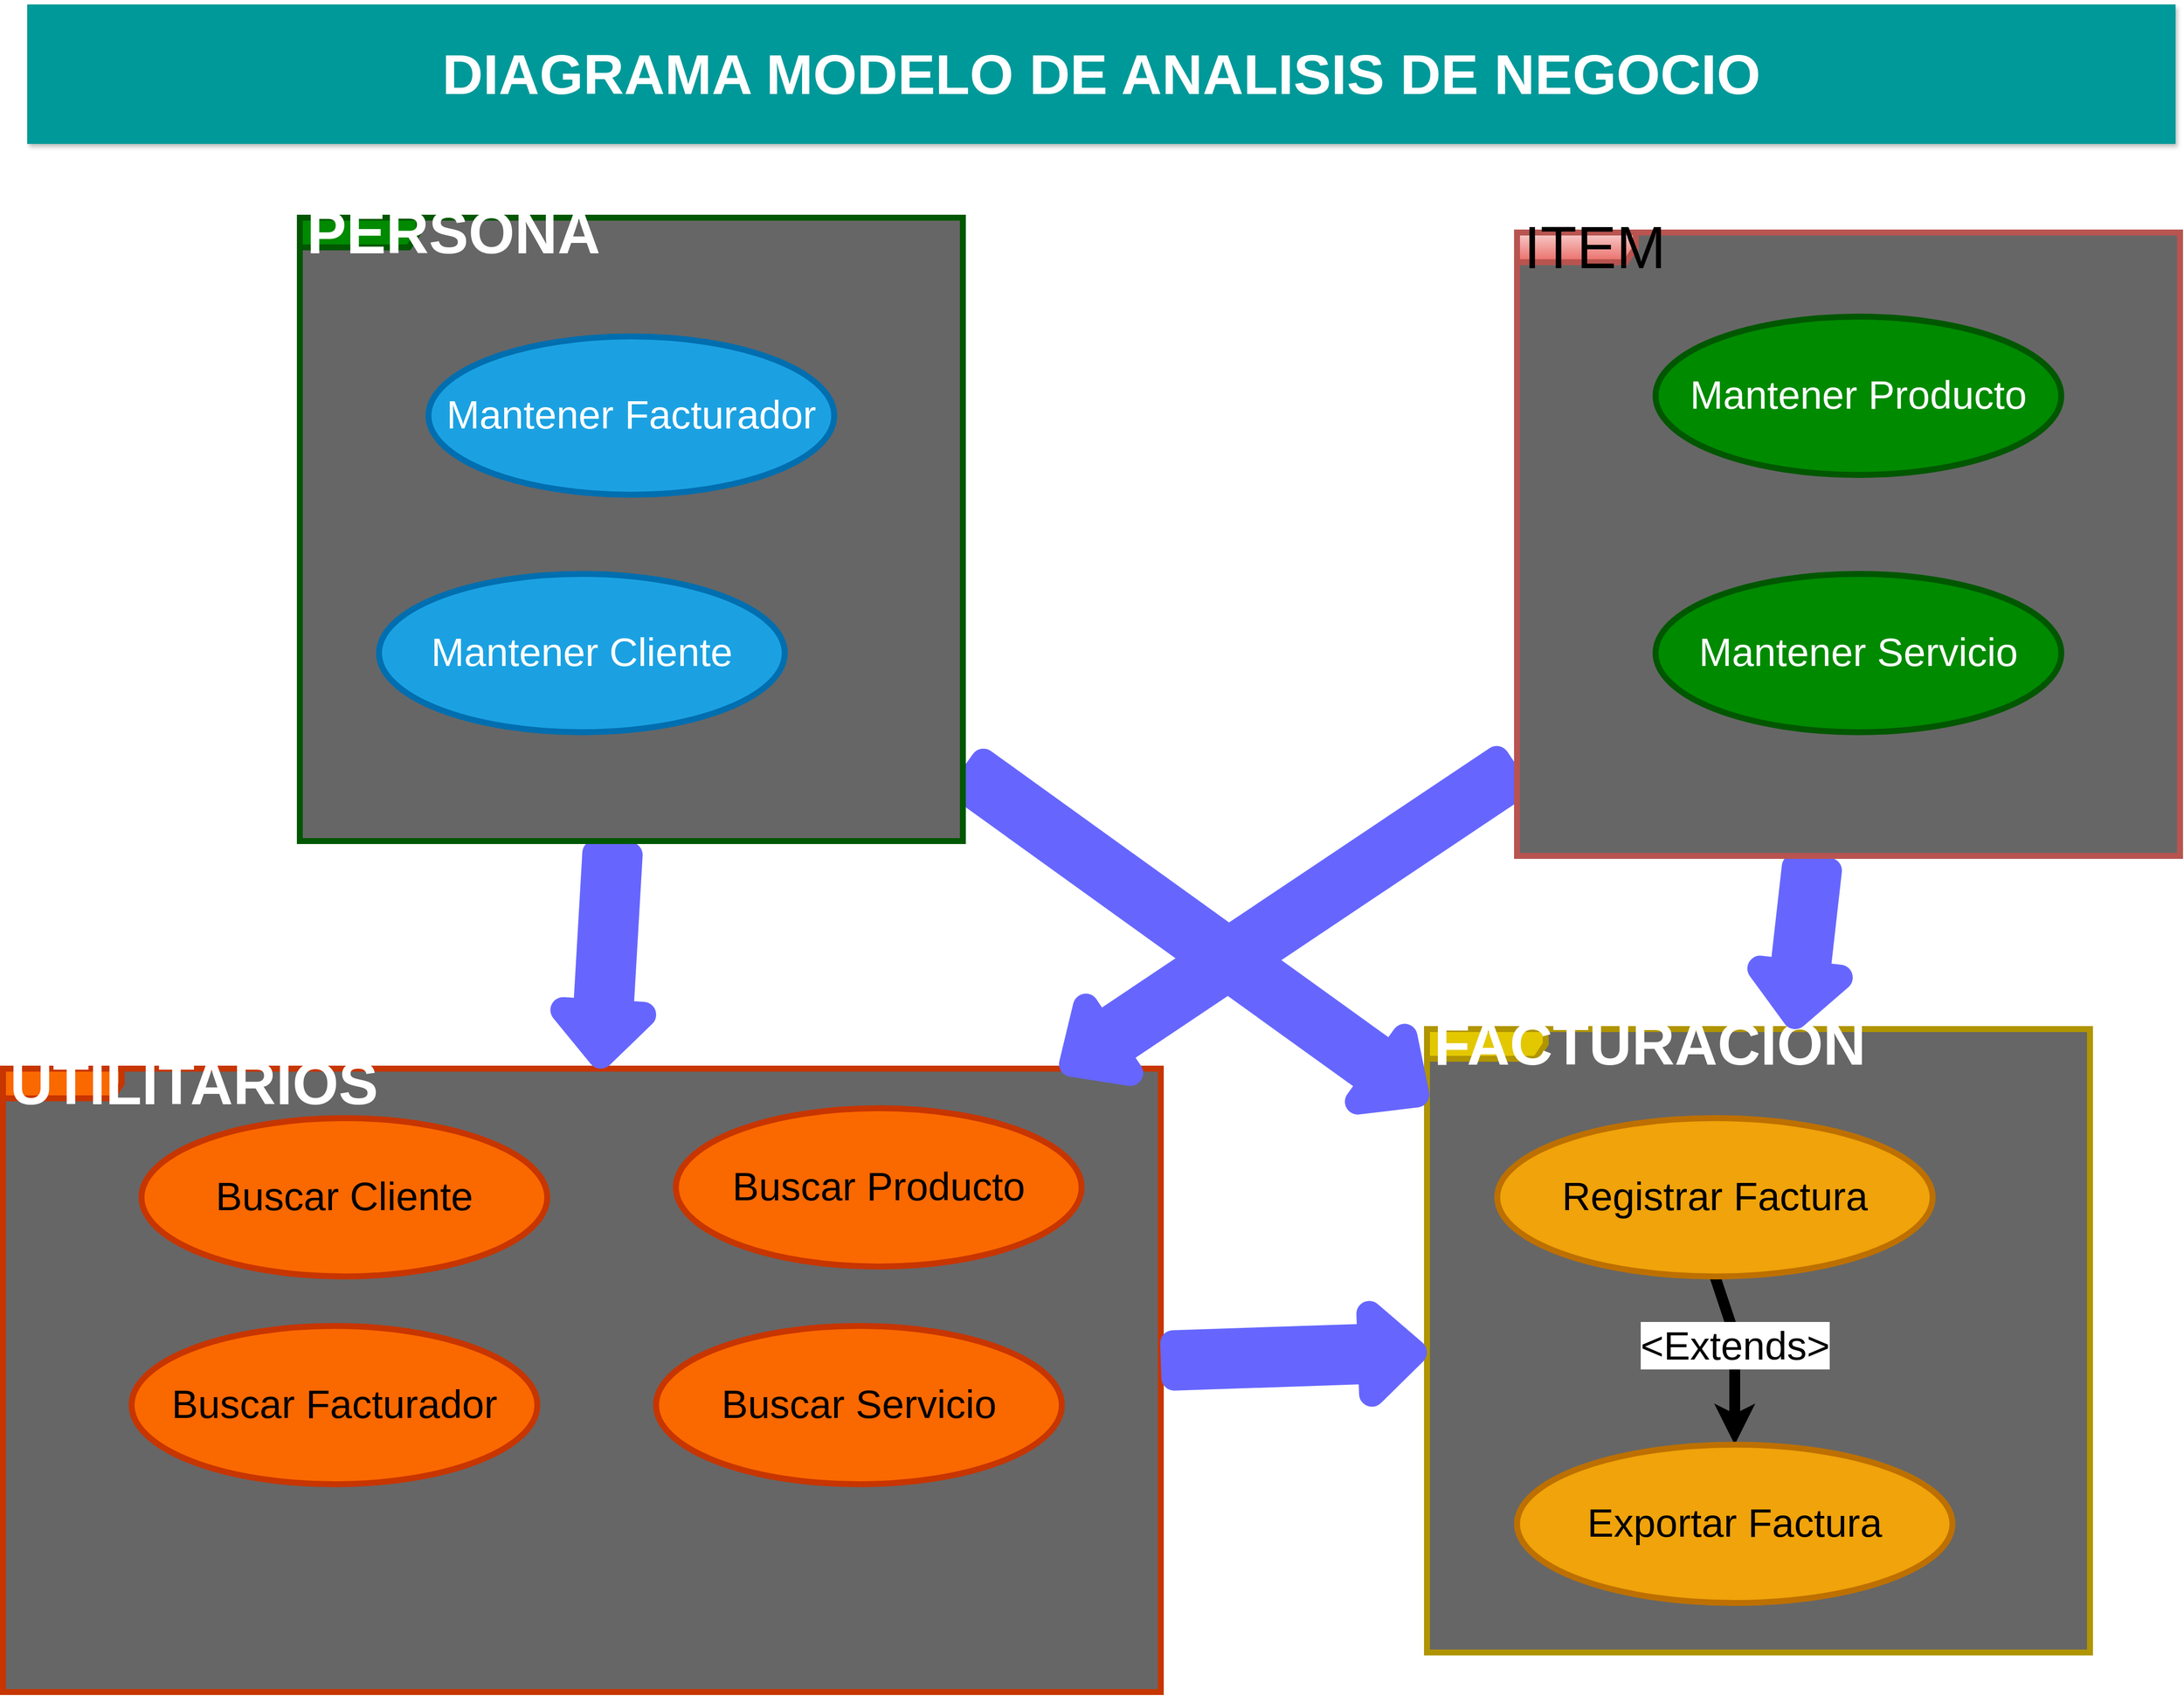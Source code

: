 <mxfile>
    <diagram id="lFyRF57WMhDG5nA4d3cN" name="Página-1">
        <mxGraphModel dx="6601" dy="4244" grid="1" gridSize="10" guides="1" tooltips="1" connect="1" arrows="1" fold="1" page="1" pageScale="1" pageWidth="827" pageHeight="1169" math="0" shadow="0">
            <root>
                <mxCell id="0"/>
                <mxCell id="1" parent="0"/>
                <mxCell id="34" value="&lt;b&gt;&lt;font color=&quot;#ffffff&quot; style=&quot;font-size: 60px;&quot;&gt;UTILITARIOS&lt;/font&gt;&lt;/b&gt;" style="shape=umlFrame;whiteSpace=wrap;html=1;width=120;height=30;boundedLbl=1;verticalAlign=middle;align=left;spacingLeft=5;strokeWidth=6;fontSize=40;fillColor=#fa6800;fontColor=#000000;strokeColor=#C73500;swimlaneFillColor=#666666;" vertex="1" parent="1">
                    <mxGeometry x="-3350" y="-510" width="1170" height="630" as="geometry"/>
                </mxCell>
                <mxCell id="31" value="&lt;b style=&quot;&quot;&gt;&lt;font style=&quot;font-size: 60px;&quot;&gt;FACTURACION&lt;/font&gt;&lt;/b&gt;" style="shape=umlFrame;whiteSpace=wrap;html=1;width=120;height=30;boundedLbl=1;verticalAlign=middle;align=left;spacingLeft=5;strokeWidth=6;fontSize=40;fillColor=#e3c800;fontColor=#FFFFFF;strokeColor=#B09500;swimlaneFillColor=#666666;" parent="1" vertex="1">
                    <mxGeometry x="-1911" y="-550" width="670" height="630" as="geometry"/>
                </mxCell>
                <mxCell id="41" style="edgeStyle=none;html=1;shape=flexArrow;strokeWidth=26;fillColor=#6666FF;strokeColor=#6666FF;" edge="1" parent="1" source="25" target="31">
                    <mxGeometry relative="1" as="geometry"/>
                </mxCell>
                <mxCell id="43" style="edgeStyle=none;html=1;entryX=0.914;entryY=0.004;entryDx=0;entryDy=0;entryPerimeter=0;shape=flexArrow;strokeWidth=26;fillColor=#6666FF;strokeColor=#6666FF;" edge="1" parent="1" source="25" target="34">
                    <mxGeometry relative="1" as="geometry"/>
                </mxCell>
                <mxCell id="25" value="&lt;font style=&quot;font-size: 60px;&quot;&gt;ITEM&lt;/font&gt;" style="shape=umlFrame;whiteSpace=wrap;html=1;width=120;height=30;boundedLbl=1;verticalAlign=middle;align=left;spacingLeft=5;strokeWidth=6;fontSize=40;fillColor=#f8cecc;strokeColor=#b85450;swimlaneFillColor=#666666;gradientColor=#ea6b66;" parent="1" vertex="1">
                    <mxGeometry x="-1820" y="-1355" width="670" height="630" as="geometry"/>
                </mxCell>
                <mxCell id="40" style="edgeStyle=none;html=1;shape=flexArrow;strokeWidth=26;fillColor=#6666FF;strokeColor=#6666FF;" edge="1" parent="1" source="26" target="31">
                    <mxGeometry relative="1" as="geometry"/>
                </mxCell>
                <mxCell id="42" style="edgeStyle=none;html=1;shape=flexArrow;strokeWidth=26;fillColor=#6666FF;strokeColor=#6666FF;" edge="1" parent="1" source="26" target="34">
                    <mxGeometry relative="1" as="geometry"/>
                </mxCell>
                <mxCell id="26" value="&lt;font style=&quot;font-size: 60px;&quot;&gt;&lt;b&gt;PERSONA&lt;/b&gt;&lt;/font&gt;" style="shape=umlFrame;whiteSpace=wrap;html=1;width=120;height=30;boundedLbl=1;verticalAlign=middle;align=left;spacingLeft=5;strokeWidth=6;fontSize=40;swimlaneFillColor=#666666;fillColor=#008a00;strokeColor=#005700;fontColor=#ffffff;" parent="1" vertex="1">
                    <mxGeometry x="-3050" y="-1370" width="670" height="630" as="geometry"/>
                </mxCell>
                <mxCell id="5" value="&lt;font size=&quot;1&quot; style=&quot;&quot;&gt;&lt;b style=&quot;font-size: 57px;&quot;&gt;DIAGRAMA MODELO DE ANALISIS DE NEGOCIO&lt;/b&gt;&lt;/font&gt;" style="text;html=1;strokeColor=#009999;fillColor=#009999;align=center;verticalAlign=middle;whiteSpace=wrap;rounded=0;shadow=1;glass=0;labelBackgroundColor=none;labelBorderColor=none;sketch=0;fillStyle=auto;strokeWidth=11;fontSize=41;fontColor=#ffffff;" parent="1" vertex="1">
                    <mxGeometry x="-3320" y="-1580" width="2160" height="130" as="geometry"/>
                </mxCell>
                <mxCell id="13" value="&lt;br&gt;Mantener Cliente" style="ellipse;whiteSpace=wrap;html=1;fontSize=40;verticalAlign=top;fillColor=#1ba1e2;strokeWidth=6;fontColor=#ffffff;strokeColor=#006EAF;" parent="1" vertex="1">
                    <mxGeometry x="-2970" y="-1010" width="410" height="160" as="geometry"/>
                </mxCell>
                <mxCell id="15" value="&lt;br&gt;Mantener Facturador" style="ellipse;whiteSpace=wrap;html=1;fontSize=40;verticalAlign=top;fillColor=#1ba1e2;strokeWidth=6;fontColor=#ffffff;strokeColor=#006EAF;" parent="1" vertex="1">
                    <mxGeometry x="-2920" y="-1250" width="410" height="160" as="geometry"/>
                </mxCell>
                <mxCell id="16" value="&lt;br&gt;Mantener Producto" style="ellipse;whiteSpace=wrap;html=1;fontSize=40;verticalAlign=top;fillColor=#008a00;strokeWidth=6;fontColor=#ffffff;strokeColor=#005700;" parent="1" vertex="1">
                    <mxGeometry x="-1680" y="-1270" width="410" height="160" as="geometry"/>
                </mxCell>
                <mxCell id="19" value="&lt;br&gt;Mantener Servicio" style="ellipse;whiteSpace=wrap;html=1;fontSize=40;verticalAlign=top;fillColor=#008a00;strokeWidth=6;fontColor=#ffffff;strokeColor=#005700;" parent="1" vertex="1">
                    <mxGeometry x="-1680" y="-1010" width="410" height="160" as="geometry"/>
                </mxCell>
                <mxCell id="23" value="&amp;lt;Extends&amp;gt;" style="edgeStyle=none;html=1;fontSize=40;exitX=0.5;exitY=1;exitDx=0;exitDy=0;strokeWidth=11;entryX=0.5;entryY=0;entryDx=0;entryDy=0;" parent="1" edge="1" target="22" source="21">
                    <mxGeometry x="-0.154" relative="1" as="geometry">
                        <mxPoint x="-1679" y="-350" as="sourcePoint"/>
                        <mxPoint x="-1649" y="-170" as="targetPoint"/>
                        <Array as="points">
                            <mxPoint x="-1600" y="-240"/>
                        </Array>
                        <mxPoint y="-1" as="offset"/>
                    </mxGeometry>
                </mxCell>
                <mxCell id="21" value="&lt;br&gt;Registrar Factura" style="ellipse;whiteSpace=wrap;html=1;fontSize=40;verticalAlign=top;fillColor=#f0a30a;strokeWidth=6;fontColor=#000000;strokeColor=#BD7000;" parent="1" vertex="1">
                    <mxGeometry x="-1840" y="-460" width="440" height="160" as="geometry"/>
                </mxCell>
                <mxCell id="22" value="&lt;br&gt;Exportar Factura" style="ellipse;whiteSpace=wrap;html=1;fontSize=40;verticalAlign=top;fillColor=#f0a30a;strokeWidth=6;fontColor=#000000;strokeColor=#BD7000;" parent="1" vertex="1">
                    <mxGeometry x="-1820" y="-130" width="440" height="160" as="geometry"/>
                </mxCell>
                <mxCell id="39" style="edgeStyle=none;html=1;shape=flexArrow;strokeWidth=26;fillColor=#6666FF;strokeColor=#6666FF;" edge="1" parent="1" source="34" target="31">
                    <mxGeometry relative="1" as="geometry"/>
                </mxCell>
                <mxCell id="35" value="&lt;br&gt;Buscar Cliente" style="ellipse;whiteSpace=wrap;html=1;fontSize=40;verticalAlign=top;fillColor=#fa6800;strokeWidth=6;fontColor=#000000;strokeColor=#C73500;" vertex="1" parent="1">
                    <mxGeometry x="-3210" y="-460" width="410" height="160" as="geometry"/>
                </mxCell>
                <mxCell id="36" value="&lt;br&gt;Buscar Facturador" style="ellipse;whiteSpace=wrap;html=1;fontSize=40;verticalAlign=top;fillColor=#fa6800;strokeWidth=6;fontColor=#000000;strokeColor=#C73500;" vertex="1" parent="1">
                    <mxGeometry x="-3220" y="-250" width="410" height="160" as="geometry"/>
                </mxCell>
                <mxCell id="37" value="&lt;br&gt;Buscar Producto" style="ellipse;whiteSpace=wrap;html=1;fontSize=40;verticalAlign=top;fillColor=#fa6800;strokeWidth=6;fontColor=#000000;strokeColor=#C73500;" vertex="1" parent="1">
                    <mxGeometry x="-2670" y="-470" width="410" height="160" as="geometry"/>
                </mxCell>
                <mxCell id="38" value="&lt;br&gt;Buscar Servicio&lt;br&gt;" style="ellipse;whiteSpace=wrap;html=1;fontSize=40;verticalAlign=top;fillColor=#fa6800;strokeWidth=6;fontColor=#000000;strokeColor=#C73500;" vertex="1" parent="1">
                    <mxGeometry x="-2690" y="-250" width="410" height="160" as="geometry"/>
                </mxCell>
            </root>
        </mxGraphModel>
    </diagram>
</mxfile>